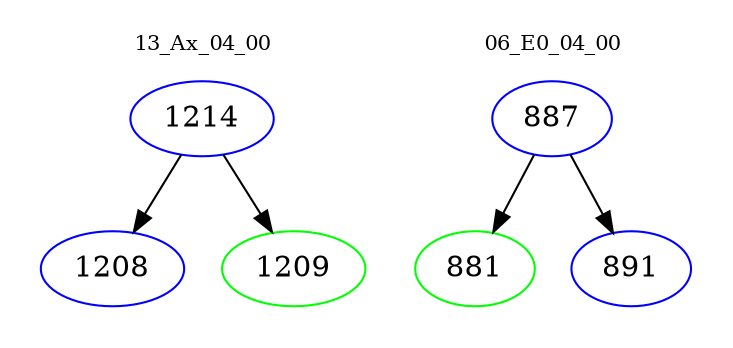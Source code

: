digraph{
subgraph cluster_0 {
color = white
label = "13_Ax_04_00";
fontsize=10;
T0_1214 [label="1214", color="blue"]
T0_1214 -> T0_1208 [color="black"]
T0_1208 [label="1208", color="blue"]
T0_1214 -> T0_1209 [color="black"]
T0_1209 [label="1209", color="green"]
}
subgraph cluster_1 {
color = white
label = "06_E0_04_00";
fontsize=10;
T1_887 [label="887", color="blue"]
T1_887 -> T1_881 [color="black"]
T1_881 [label="881", color="green"]
T1_887 -> T1_891 [color="black"]
T1_891 [label="891", color="blue"]
}
}
